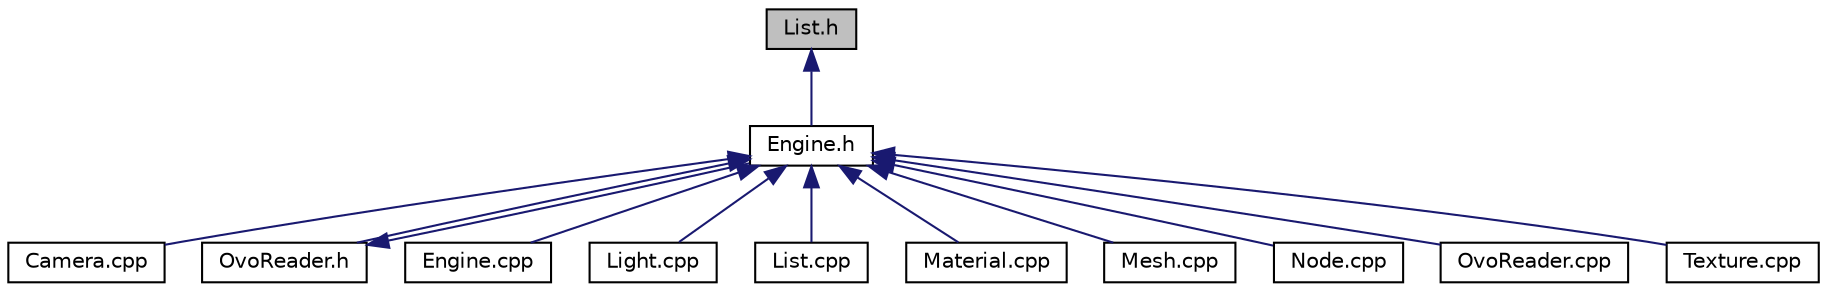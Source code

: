 digraph "List.h"
{
  edge [fontname="Helvetica",fontsize="10",labelfontname="Helvetica",labelfontsize="10"];
  node [fontname="Helvetica",fontsize="10",shape=record];
  Node1 [label="List.h",height=0.2,width=0.4,color="black", fillcolor="grey75", style="filled", fontcolor="black"];
  Node1 -> Node2 [dir="back",color="midnightblue",fontsize="10",style="solid",fontname="Helvetica"];
  Node2 [label="Engine.h",height=0.2,width=0.4,color="black", fillcolor="white", style="filled",URL="$Engine_8h.html"];
  Node2 -> Node3 [dir="back",color="midnightblue",fontsize="10",style="solid",fontname="Helvetica"];
  Node3 [label="Camera.cpp",height=0.2,width=0.4,color="black", fillcolor="white", style="filled",URL="$Camera_8cpp.html"];
  Node2 -> Node4 [dir="back",color="midnightblue",fontsize="10",style="solid",fontname="Helvetica"];
  Node4 [label="OvoReader.h",height=0.2,width=0.4,color="black", fillcolor="white", style="filled",URL="$OvoReader_8h.html"];
  Node4 -> Node2 [dir="back",color="midnightblue",fontsize="10",style="solid",fontname="Helvetica"];
  Node2 -> Node5 [dir="back",color="midnightblue",fontsize="10",style="solid",fontname="Helvetica"];
  Node5 [label="Engine.cpp",height=0.2,width=0.4,color="black", fillcolor="white", style="filled",URL="$Engine_8cpp.html"];
  Node2 -> Node6 [dir="back",color="midnightblue",fontsize="10",style="solid",fontname="Helvetica"];
  Node6 [label="Light.cpp",height=0.2,width=0.4,color="black", fillcolor="white", style="filled",URL="$Light_8cpp.html"];
  Node2 -> Node7 [dir="back",color="midnightblue",fontsize="10",style="solid",fontname="Helvetica"];
  Node7 [label="List.cpp",height=0.2,width=0.4,color="black", fillcolor="white", style="filled",URL="$List_8cpp.html"];
  Node2 -> Node8 [dir="back",color="midnightblue",fontsize="10",style="solid",fontname="Helvetica"];
  Node8 [label="Material.cpp",height=0.2,width=0.4,color="black", fillcolor="white", style="filled",URL="$Material_8cpp.html"];
  Node2 -> Node9 [dir="back",color="midnightblue",fontsize="10",style="solid",fontname="Helvetica"];
  Node9 [label="Mesh.cpp",height=0.2,width=0.4,color="black", fillcolor="white", style="filled",URL="$Mesh_8cpp.html"];
  Node2 -> Node10 [dir="back",color="midnightblue",fontsize="10",style="solid",fontname="Helvetica"];
  Node10 [label="Node.cpp",height=0.2,width=0.4,color="black", fillcolor="white", style="filled",URL="$Node_8cpp.html"];
  Node2 -> Node11 [dir="back",color="midnightblue",fontsize="10",style="solid",fontname="Helvetica"];
  Node11 [label="OvoReader.cpp",height=0.2,width=0.4,color="black", fillcolor="white", style="filled",URL="$OvoReader_8cpp.html"];
  Node2 -> Node12 [dir="back",color="midnightblue",fontsize="10",style="solid",fontname="Helvetica"];
  Node12 [label="Texture.cpp",height=0.2,width=0.4,color="black", fillcolor="white", style="filled",URL="$Texture_8cpp.html"];
}
